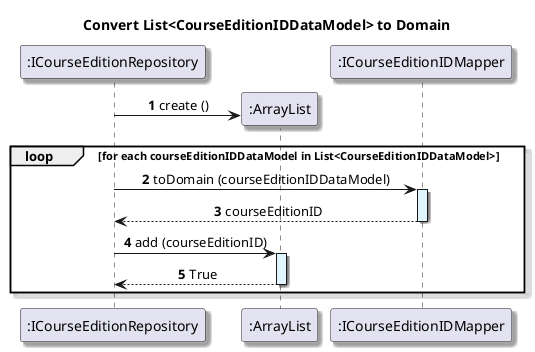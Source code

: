 @startuml

title Convert List<CourseEditionIDDataModel> to Domain

autonumber
skinparam {
  ActivityPadding 2
  ActivityMargin 2
  BoxPadding 2
}
skinparam defaultTextAlignment center
skinparam shadowing true

participant ":ICourseEditionRepository" as ceRepository

create ":ArrayList"

ceRepository -> ":ArrayList": create ()
loop for each courseEditionIDDataModel in List<CourseEditionIDDataModel>

participant ":ICourseEditionIDMapper" as ceIDMapper

ceRepository -> ceIDMapper: toDomain (courseEditionIDDataModel)
activate ceIDMapper #E1F5FE
ceIDMapper --> ceRepository: courseEditionID
deactivate ceIDMapper

ceRepository -> ":ArrayList" : add (courseEditionID)
activate ":ArrayList" #E1F5FE
":ArrayList" --> ceRepository: True
deactivate ":ArrayList"

end

@enduml